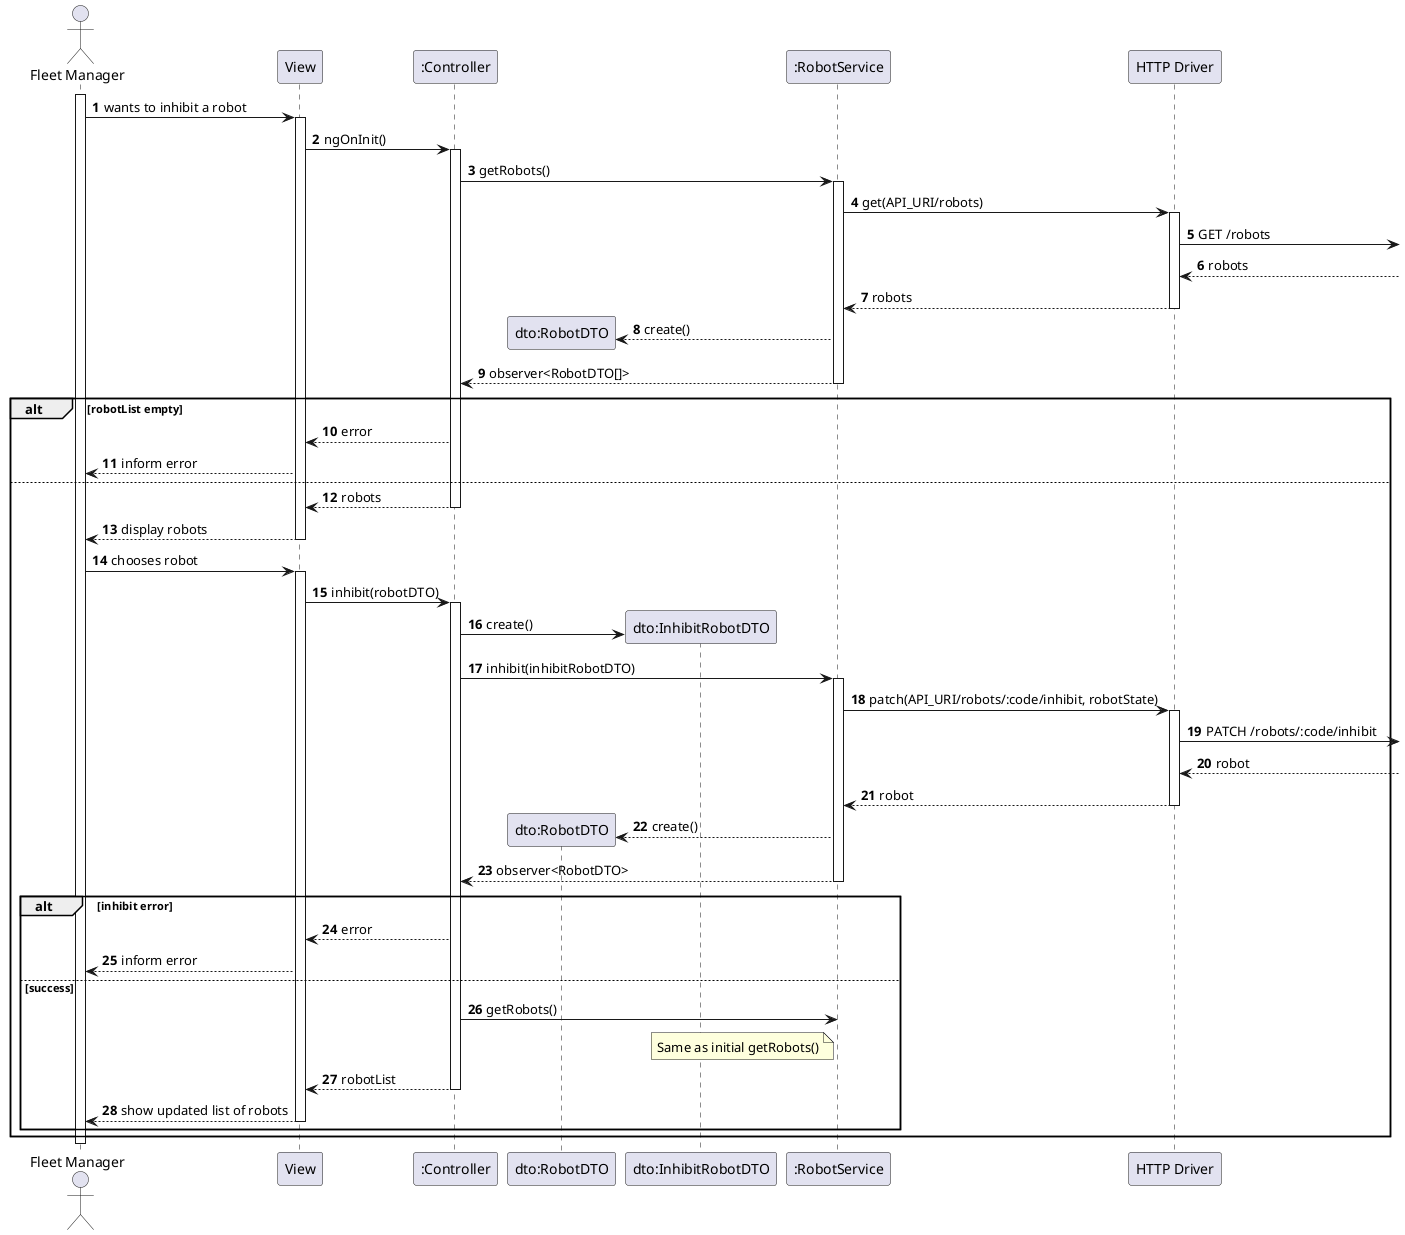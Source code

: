 @startuml
autonumber

actor "Fleet Manager" as usr

participant "View" as view
participant ":Controller" as ctrl

participant "dto:RobotDTO" as r_dto
participant "dto:InhibitRobotDTO" as i_dto

participant ":RobotService" as svc

' participant "dto:\nBuildingDTO" as b_dto
' participant "dto:\nFloorAndBuildingDTO" as f_dto
' participant "dto:\nPatchFloorDTO" as p_dto

participant "HTTP Driver" as http

activate usr
    usr -> view : wants to inhibit a robot
    activate view
        view -> ctrl : ngOnInit()
        activate ctrl
            ctrl -> svc : getRobots()
            activate svc
                svc -> http : get(API_URI/robots)
                activate http
                    http ->] : GET /robots
                    http <--] : robots

                    http --> svc : robots
                deactivate http

                svc --> r_dto** : create()
                ' activate r_dto
                ' deactivate r_dto

                svc --> ctrl : observer<RobotDTO[]>
            deactivate svc

alt robotList empty
            ctrl --> view : error
            view --> usr : inform error
else
            ctrl --> view : robots
        deactivate ctrl
        view --> usr : display robots
    deactivate view

    usr -> view : chooses robot
    activate view
        view -> ctrl : inhibit(robotDTO)
        activate ctrl
            ctrl -> i_dto** : create()

            ctrl -> svc : inhibit(inhibitRobotDTO)
            activate svc
                svc -> http : patch(API_URI/robots/:code/inhibit, robotState)
                activate http
                    http ->] : PATCH /robots/:code/inhibit
                    http <--] : robot

                    http --> svc : robot
                deactivate http

                svc --> r_dto** : create()
                svc --> ctrl : observer<RobotDTO>
            deactivate svc

alt inhibit error
            ctrl --> view : error
            view --> usr : inform error
else success
            ctrl -> svc : getRobots()
            note left of svc : Same as initial getRobots()
            ctrl --> view : robotList
        deactivate ctrl

        view --> usr : show updated list of robots
    deactivate view
end
end
deactivate usr

@enduml
